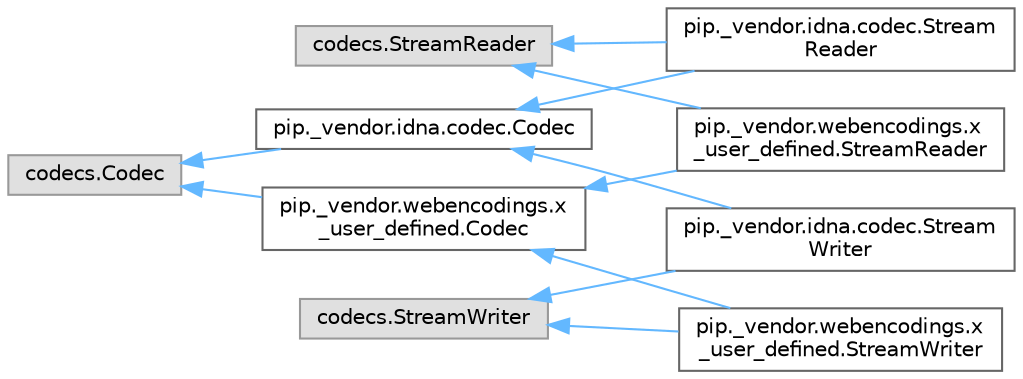 digraph "Graphical Class Hierarchy"
{
 // LATEX_PDF_SIZE
  bgcolor="transparent";
  edge [fontname=Helvetica,fontsize=10,labelfontname=Helvetica,labelfontsize=10];
  node [fontname=Helvetica,fontsize=10,shape=box,height=0.2,width=0.4];
  rankdir="LR";
  Node0 [id="Node000000",label="codecs.Codec",height=0.2,width=0.4,color="grey60", fillcolor="#E0E0E0", style="filled",tooltip=" "];
  Node0 -> Node1 [id="edge966_Node000000_Node000001",dir="back",color="steelblue1",style="solid",tooltip=" "];
  Node1 [id="Node000001",label="pip._vendor.idna.codec.Codec",height=0.2,width=0.4,color="grey40", fillcolor="white", style="filled",URL="$classpip_1_1__vendor_1_1idna_1_1codec_1_1_codec.html",tooltip=" "];
  Node1 -> Node2 [id="edge967_Node000001_Node000002",dir="back",color="steelblue1",style="solid",tooltip=" "];
  Node2 [id="Node000002",label="pip._vendor.idna.codec.Stream\lReader",height=0.2,width=0.4,color="grey40", fillcolor="white", style="filled",URL="$classpip_1_1__vendor_1_1idna_1_1codec_1_1_stream_reader.html",tooltip=" "];
  Node1 -> Node8 [id="edge968_Node000001_Node000008",dir="back",color="steelblue1",style="solid",tooltip=" "];
  Node8 [id="Node000008",label="pip._vendor.idna.codec.Stream\lWriter",height=0.2,width=0.4,color="grey40", fillcolor="white", style="filled",URL="$classpip_1_1__vendor_1_1idna_1_1codec_1_1_stream_writer.html",tooltip=" "];
  Node0 -> Node5 [id="edge969_Node000000_Node000005",dir="back",color="steelblue1",style="solid",tooltip=" "];
  Node5 [id="Node000005",label="pip._vendor.webencodings.x\l_user_defined.Codec",height=0.2,width=0.4,color="grey40", fillcolor="white", style="filled",URL="$classpip_1_1__vendor_1_1webencodings_1_1x__user__defined_1_1_codec.html",tooltip="Codec APIs."];
  Node5 -> Node4 [id="edge970_Node000005_Node000004",dir="back",color="steelblue1",style="solid",tooltip=" "];
  Node4 [id="Node000004",label="pip._vendor.webencodings.x\l_user_defined.StreamReader",height=0.2,width=0.4,color="grey40", fillcolor="white", style="filled",URL="$classpip_1_1__vendor_1_1webencodings_1_1x__user__defined_1_1_stream_reader.html",tooltip=" "];
  Node5 -> Node6 [id="edge971_Node000005_Node000006",dir="back",color="steelblue1",style="solid",tooltip=" "];
  Node6 [id="Node000006",label="pip._vendor.webencodings.x\l_user_defined.StreamWriter",height=0.2,width=0.4,color="grey40", fillcolor="white", style="filled",URL="$classpip_1_1__vendor_1_1webencodings_1_1x__user__defined_1_1_stream_writer.html",tooltip=" "];
  Node3 [id="Node000003",label="codecs.StreamReader",height=0.2,width=0.4,color="grey60", fillcolor="#E0E0E0", style="filled",tooltip=" "];
  Node3 -> Node2 [id="edge972_Node000003_Node000002",dir="back",color="steelblue1",style="solid",tooltip=" "];
  Node3 -> Node4 [id="edge973_Node000003_Node000004",dir="back",color="steelblue1",style="solid",tooltip=" "];
  Node7 [id="Node000007",label="codecs.StreamWriter",height=0.2,width=0.4,color="grey60", fillcolor="#E0E0E0", style="filled",tooltip=" "];
  Node7 -> Node8 [id="edge974_Node000007_Node000008",dir="back",color="steelblue1",style="solid",tooltip=" "];
  Node7 -> Node6 [id="edge975_Node000007_Node000006",dir="back",color="steelblue1",style="solid",tooltip=" "];
}

